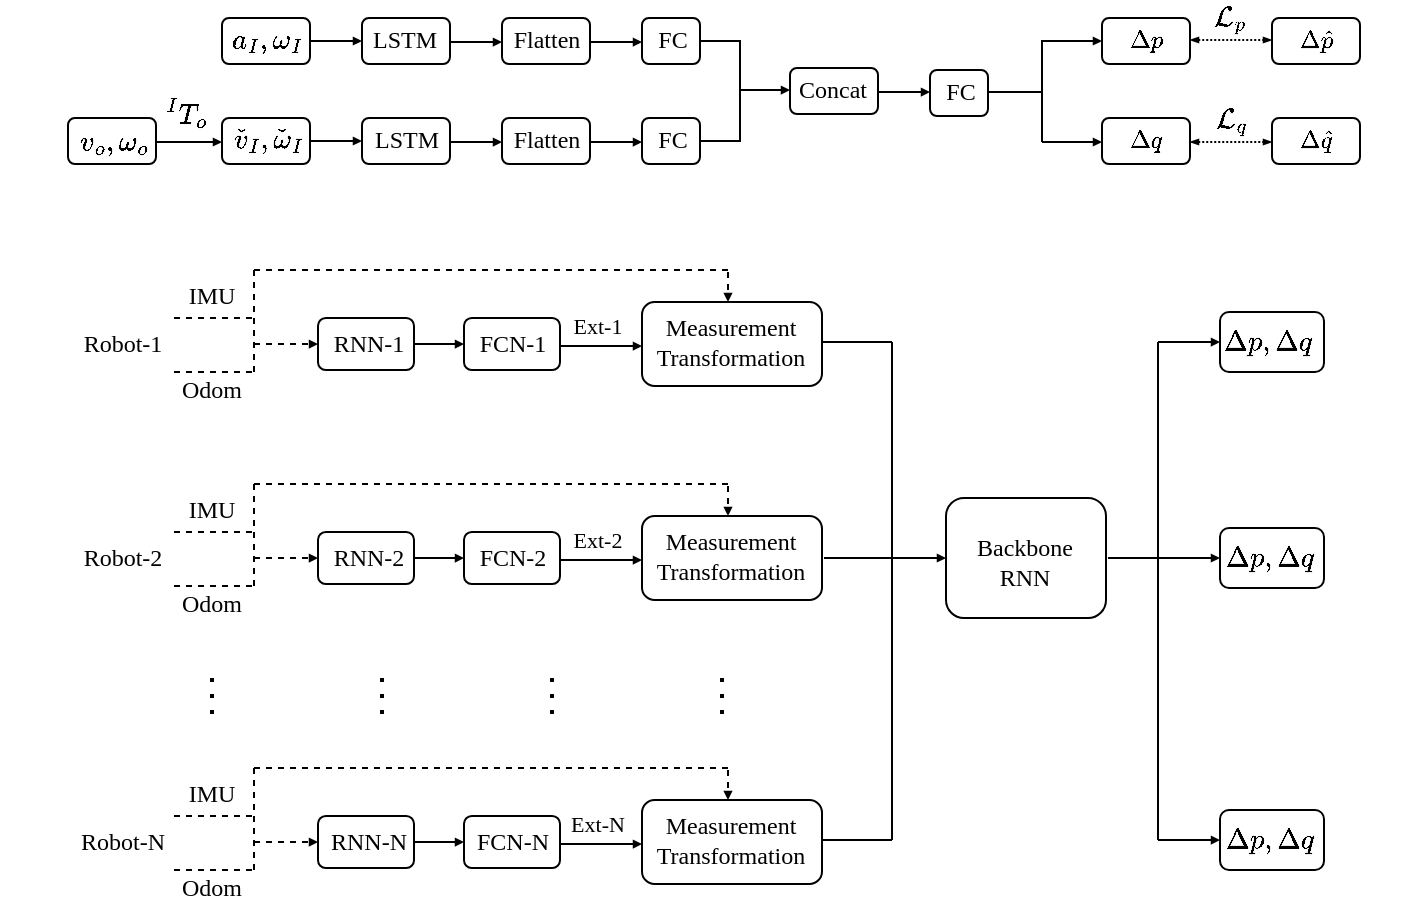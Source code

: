 <mxfile version="13.8.8" type="github">
  <diagram id="6-0Tq95llphK05oc3wfa" name="Page-1">
    <mxGraphModel dx="1626" dy="335" grid="0" gridSize="10" guides="0" tooltips="1" connect="1" arrows="1" fold="1" page="1" pageScale="1" pageWidth="827" pageHeight="1169" math="1" shadow="0">
      <root>
        <mxCell id="0" />
        <mxCell id="1" parent="0" />
        <mxCell id="8qQe7ymEaIGerjZVOJ6V-5" value="&lt;div style=&quot;text-align: left&quot;&gt;&lt;br&gt;&lt;/div&gt;" style="rounded=1;whiteSpace=wrap;html=1;strokeWidth=1;" vertex="1" parent="1">
          <mxGeometry x="110" y="148" width="44" height="23" as="geometry" />
        </mxCell>
        <mxCell id="8qQe7ymEaIGerjZVOJ6V-17" value="$$\check{v}_I, \check{\omega}_I$$" style="text;html=1;align=center;verticalAlign=middle;resizable=0;points=[];autosize=1;" vertex="1" parent="1">
          <mxGeometry x="35" y="150" width="195" height="18" as="geometry" />
        </mxCell>
        <mxCell id="8qQe7ymEaIGerjZVOJ6V-24" value="&lt;div style=&quot;text-align: left&quot;&gt;&lt;br&gt;&lt;/div&gt;" style="rounded=1;whiteSpace=wrap;html=1;strokeWidth=1;" vertex="1" parent="1">
          <mxGeometry x="110" y="98" width="44" height="23" as="geometry" />
        </mxCell>
        <mxCell id="8qQe7ymEaIGerjZVOJ6V-1" value="&lt;div style=&quot;text-align: left&quot;&gt;&lt;br&gt;&lt;/div&gt;" style="rounded=1;whiteSpace=wrap;html=1;strokeWidth=1;" vertex="1" parent="1">
          <mxGeometry x="33" y="148" width="44" height="23" as="geometry" />
        </mxCell>
        <mxCell id="8qQe7ymEaIGerjZVOJ6V-9" style="edgeStyle=orthogonalEdgeStyle;orthogonalLoop=1;jettySize=auto;html=1;exitX=1;exitY=0.5;exitDx=0;exitDy=0;rounded=0;endArrow=block;endFill=1;strokeWidth=1;jumpSize=6;endSize=2;" edge="1" parent="1">
          <mxGeometry relative="1" as="geometry">
            <mxPoint x="154" y="159.5" as="sourcePoint" />
            <mxPoint x="180" y="159.52" as="targetPoint" />
            <Array as="points">
              <mxPoint x="174" y="160" />
              <mxPoint x="174" y="160" />
            </Array>
          </mxGeometry>
        </mxCell>
        <mxCell id="8qQe7ymEaIGerjZVOJ6V-6" value="&lt;div style=&quot;text-align: left&quot;&gt;&lt;br&gt;&lt;/div&gt;" style="rounded=1;whiteSpace=wrap;html=1;strokeWidth=1;" vertex="1" parent="1">
          <mxGeometry x="180" y="148" width="44" height="23" as="geometry" />
        </mxCell>
        <mxCell id="8qQe7ymEaIGerjZVOJ6V-7" value="&lt;div style=&quot;text-align: left&quot;&gt;&lt;br&gt;&lt;/div&gt;" style="rounded=1;whiteSpace=wrap;html=1;strokeWidth=1;" vertex="1" parent="1">
          <mxGeometry x="250" y="148" width="44" height="23" as="geometry" />
        </mxCell>
        <mxCell id="8qQe7ymEaIGerjZVOJ6V-8" value="&lt;div style=&quot;text-align: left&quot;&gt;&lt;br&gt;&lt;/div&gt;" style="rounded=1;whiteSpace=wrap;html=1;strokeWidth=1;" vertex="1" parent="1">
          <mxGeometry x="320" y="148" width="29" height="23" as="geometry" />
        </mxCell>
        <mxCell id="8qQe7ymEaIGerjZVOJ6V-13" style="edgeStyle=orthogonalEdgeStyle;orthogonalLoop=1;jettySize=auto;html=1;exitX=1;exitY=0.5;exitDx=0;exitDy=0;rounded=0;endArrow=block;endFill=1;strokeWidth=1;jumpSize=6;endSize=2;" edge="1" parent="1">
          <mxGeometry relative="1" as="geometry">
            <mxPoint x="224" y="160" as="sourcePoint" />
            <mxPoint x="250" y="160.024" as="targetPoint" />
            <Array as="points">
              <mxPoint x="244" y="160.5" />
              <mxPoint x="244" y="160.5" />
            </Array>
          </mxGeometry>
        </mxCell>
        <mxCell id="8qQe7ymEaIGerjZVOJ6V-14" style="edgeStyle=orthogonalEdgeStyle;orthogonalLoop=1;jettySize=auto;html=1;exitX=1;exitY=0.5;exitDx=0;exitDy=0;rounded=0;endArrow=block;endFill=1;strokeWidth=1;jumpSize=6;endSize=2;" edge="1" parent="1">
          <mxGeometry relative="1" as="geometry">
            <mxPoint x="294" y="160" as="sourcePoint" />
            <mxPoint x="320" y="160.024" as="targetPoint" />
            <Array as="points">
              <mxPoint x="314" y="160.5" />
              <mxPoint x="314" y="160.5" />
            </Array>
          </mxGeometry>
        </mxCell>
        <mxCell id="8qQe7ymEaIGerjZVOJ6V-15" value="$$a_I, \omega_I$$" style="text;html=1;align=center;verticalAlign=middle;resizable=0;points=[];autosize=1;" vertex="1" parent="1">
          <mxGeometry x="77" y="100" width="110" height="18" as="geometry" />
        </mxCell>
        <mxCell id="8qQe7ymEaIGerjZVOJ6V-20" value="&lt;font face=&quot;Times New Roman&quot;&gt;LSTM&lt;/font&gt;" style="text;html=1;align=center;verticalAlign=middle;resizable=0;points=[];autosize=1;" vertex="1" parent="1">
          <mxGeometry x="181" y="150" width="42" height="18" as="geometry" />
        </mxCell>
        <mxCell id="8qQe7ymEaIGerjZVOJ6V-21" value="&lt;font face=&quot;Times New Roman&quot;&gt;Flatten&lt;/font&gt;" style="text;html=1;align=center;verticalAlign=middle;resizable=0;points=[];autosize=1;" vertex="1" parent="1">
          <mxGeometry x="250" y="150" width="43" height="18" as="geometry" />
        </mxCell>
        <mxCell id="8qQe7ymEaIGerjZVOJ6V-22" value="&lt;font face=&quot;Times New Roman&quot;&gt;FC&lt;/font&gt;" style="text;html=1;align=center;verticalAlign=middle;resizable=0;points=[];autosize=1;" vertex="1" parent="1">
          <mxGeometry x="322" y="150" width="25" height="18" as="geometry" />
        </mxCell>
        <mxCell id="8qQe7ymEaIGerjZVOJ6V-23" style="edgeStyle=orthogonalEdgeStyle;orthogonalLoop=1;jettySize=auto;html=1;exitX=1;exitY=0.5;exitDx=0;exitDy=0;rounded=0;endArrow=block;endFill=1;strokeWidth=1;jumpSize=6;endSize=2;" edge="1" parent="1">
          <mxGeometry relative="1" as="geometry">
            <mxPoint x="154" y="109.5" as="sourcePoint" />
            <mxPoint x="180" y="109.52" as="targetPoint" />
            <Array as="points">
              <mxPoint x="174" y="110" />
              <mxPoint x="174" y="110" />
            </Array>
          </mxGeometry>
        </mxCell>
        <mxCell id="8qQe7ymEaIGerjZVOJ6V-25" value="&lt;div style=&quot;text-align: left&quot;&gt;&lt;br&gt;&lt;/div&gt;" style="rounded=1;whiteSpace=wrap;html=1;strokeWidth=1;" vertex="1" parent="1">
          <mxGeometry x="180" y="98" width="44" height="23" as="geometry" />
        </mxCell>
        <mxCell id="8qQe7ymEaIGerjZVOJ6V-26" value="&lt;div style=&quot;text-align: left&quot;&gt;&lt;br&gt;&lt;/div&gt;" style="rounded=1;whiteSpace=wrap;html=1;strokeWidth=1;" vertex="1" parent="1">
          <mxGeometry x="250" y="98" width="44" height="23" as="geometry" />
        </mxCell>
        <mxCell id="8qQe7ymEaIGerjZVOJ6V-41" style="edgeStyle=orthogonalEdgeStyle;rounded=0;jumpSize=6;orthogonalLoop=1;jettySize=auto;html=1;exitX=1;exitY=0.5;exitDx=0;exitDy=0;entryX=1;entryY=0.5;entryDx=0;entryDy=0;endArrow=none;endFill=0;strokeWidth=1;" edge="1" parent="1" source="8qQe7ymEaIGerjZVOJ6V-27" target="8qQe7ymEaIGerjZVOJ6V-8">
          <mxGeometry relative="1" as="geometry" />
        </mxCell>
        <mxCell id="8qQe7ymEaIGerjZVOJ6V-27" value="&lt;div style=&quot;text-align: left&quot;&gt;&lt;br&gt;&lt;/div&gt;" style="rounded=1;whiteSpace=wrap;html=1;strokeWidth=1;" vertex="1" parent="1">
          <mxGeometry x="320" y="98" width="29" height="23" as="geometry" />
        </mxCell>
        <mxCell id="8qQe7ymEaIGerjZVOJ6V-28" style="edgeStyle=orthogonalEdgeStyle;orthogonalLoop=1;jettySize=auto;html=1;exitX=1;exitY=0.5;exitDx=0;exitDy=0;rounded=0;endArrow=block;endFill=1;strokeWidth=1;jumpSize=6;endSize=2;" edge="1" parent="1">
          <mxGeometry relative="1" as="geometry">
            <mxPoint x="224" y="110" as="sourcePoint" />
            <mxPoint x="250" y="110.024" as="targetPoint" />
            <Array as="points">
              <mxPoint x="244" y="110.5" />
              <mxPoint x="244" y="110.5" />
            </Array>
          </mxGeometry>
        </mxCell>
        <mxCell id="8qQe7ymEaIGerjZVOJ6V-29" style="edgeStyle=orthogonalEdgeStyle;orthogonalLoop=1;jettySize=auto;html=1;exitX=1;exitY=0.5;exitDx=0;exitDy=0;rounded=0;endArrow=block;endFill=1;strokeWidth=1;jumpSize=6;endSize=2;" edge="1" parent="1">
          <mxGeometry relative="1" as="geometry">
            <mxPoint x="294" y="110" as="sourcePoint" />
            <mxPoint x="320" y="110.024" as="targetPoint" />
            <Array as="points">
              <mxPoint x="314" y="110.5" />
              <mxPoint x="314" y="110.5" />
            </Array>
          </mxGeometry>
        </mxCell>
        <mxCell id="8qQe7ymEaIGerjZVOJ6V-30" value="&lt;font style=&quot;font-size: 12px&quot; face=&quot;Times New Roman&quot;&gt;LSTM&lt;/font&gt;" style="text;html=1;align=center;verticalAlign=middle;resizable=0;points=[];autosize=1;" vertex="1" parent="1">
          <mxGeometry x="180" y="100" width="42" height="18" as="geometry" />
        </mxCell>
        <mxCell id="8qQe7ymEaIGerjZVOJ6V-31" value="&lt;font face=&quot;Times New Roman&quot;&gt;Flatten&lt;/font&gt;" style="text;html=1;align=center;verticalAlign=middle;resizable=0;points=[];autosize=1;" vertex="1" parent="1">
          <mxGeometry x="250" y="100" width="43" height="18" as="geometry" />
        </mxCell>
        <mxCell id="8qQe7ymEaIGerjZVOJ6V-32" value="&lt;font face=&quot;Times New Roman&quot;&gt;FC&lt;/font&gt;" style="text;html=1;align=center;verticalAlign=middle;resizable=0;points=[];autosize=1;" vertex="1" parent="1">
          <mxGeometry x="322" y="100" width="25" height="18" as="geometry" />
        </mxCell>
        <mxCell id="8qQe7ymEaIGerjZVOJ6V-33" value="$$v_o,\omega_o$$" style="text;html=1;align=center;verticalAlign=middle;resizable=0;points=[];autosize=1;" vertex="1" parent="1">
          <mxGeometry x="-1" y="151" width="113" height="18" as="geometry" />
        </mxCell>
        <mxCell id="8qQe7ymEaIGerjZVOJ6V-34" value="$$^IT_o$$" style="text;html=1;align=center;verticalAlign=middle;resizable=0;points=[];autosize=1;" vertex="1" parent="1">
          <mxGeometry x="59" y="137" width="66" height="18" as="geometry" />
        </mxCell>
        <mxCell id="8qQe7ymEaIGerjZVOJ6V-35" style="edgeStyle=orthogonalEdgeStyle;orthogonalLoop=1;jettySize=auto;html=1;rounded=0;endArrow=block;endFill=1;strokeWidth=1;jumpSize=6;endSize=2;" edge="1" parent="1">
          <mxGeometry relative="1" as="geometry">
            <mxPoint x="77" y="160" as="sourcePoint" />
            <mxPoint x="110" y="160.02" as="targetPoint" />
            <Array as="points">
              <mxPoint x="104" y="160.5" />
              <mxPoint x="104" y="160.5" />
            </Array>
          </mxGeometry>
        </mxCell>
        <mxCell id="8qQe7ymEaIGerjZVOJ6V-42" style="edgeStyle=orthogonalEdgeStyle;orthogonalLoop=1;jettySize=auto;html=1;exitX=1;exitY=0.5;exitDx=0;exitDy=0;rounded=0;endArrow=block;endFill=1;strokeWidth=1;jumpSize=6;endSize=2;" edge="1" parent="1">
          <mxGeometry relative="1" as="geometry">
            <mxPoint x="369" y="134" as="sourcePoint" />
            <mxPoint x="394" y="134.024" as="targetPoint" />
            <Array as="points">
              <mxPoint x="388" y="134.5" />
              <mxPoint x="388" y="134.5" />
            </Array>
          </mxGeometry>
        </mxCell>
        <mxCell id="8qQe7ymEaIGerjZVOJ6V-44" value="&lt;div style=&quot;text-align: left&quot;&gt;&lt;br&gt;&lt;/div&gt;" style="rounded=1;whiteSpace=wrap;html=1;strokeWidth=1;" vertex="1" parent="1">
          <mxGeometry x="394" y="123" width="44" height="23" as="geometry" />
        </mxCell>
        <mxCell id="8qQe7ymEaIGerjZVOJ6V-45" value="&lt;font face=&quot;Times New Roman&quot;&gt;Concat&lt;/font&gt;" style="text;html=1;align=center;verticalAlign=middle;resizable=0;points=[];autosize=1;" vertex="1" parent="1">
          <mxGeometry x="393" y="125" width="44" height="18" as="geometry" />
        </mxCell>
        <mxCell id="8qQe7ymEaIGerjZVOJ6V-46" value="&lt;div style=&quot;text-align: left&quot;&gt;&lt;br&gt;&lt;/div&gt;" style="rounded=1;whiteSpace=wrap;html=1;strokeWidth=1;" vertex="1" parent="1">
          <mxGeometry x="464" y="124" width="29" height="23" as="geometry" />
        </mxCell>
        <mxCell id="8qQe7ymEaIGerjZVOJ6V-47" style="edgeStyle=orthogonalEdgeStyle;orthogonalLoop=1;jettySize=auto;html=1;exitX=1;exitY=0.5;exitDx=0;exitDy=0;rounded=0;endArrow=block;endFill=1;strokeWidth=1;jumpSize=6;endSize=2;" edge="1" parent="1">
          <mxGeometry relative="1" as="geometry">
            <mxPoint x="438.0" y="135.0" as="sourcePoint" />
            <mxPoint x="464" y="135.024" as="targetPoint" />
            <Array as="points">
              <mxPoint x="458" y="135.5" />
              <mxPoint x="458" y="135.5" />
            </Array>
          </mxGeometry>
        </mxCell>
        <mxCell id="8qQe7ymEaIGerjZVOJ6V-67" style="edgeStyle=orthogonalEdgeStyle;rounded=0;jumpSize=6;orthogonalLoop=1;jettySize=auto;html=1;entryX=0;entryY=0.5;entryDx=0;entryDy=0;startArrow=none;startFill=0;startSize=6;sourcePerimeterSpacing=2;endArrow=block;endFill=1;endSize=2;targetPerimeterSpacing=0;strokeWidth=1;" edge="1" parent="1" source="8qQe7ymEaIGerjZVOJ6V-48" target="8qQe7ymEaIGerjZVOJ6V-49">
          <mxGeometry relative="1" as="geometry">
            <Array as="points">
              <mxPoint x="520" y="135" />
              <mxPoint x="520" y="110" />
            </Array>
          </mxGeometry>
        </mxCell>
        <mxCell id="8qQe7ymEaIGerjZVOJ6V-48" value="&lt;font face=&quot;Times New Roman&quot;&gt;FC&lt;/font&gt;" style="text;html=1;align=center;verticalAlign=middle;resizable=0;points=[];autosize=1;" vertex="1" parent="1">
          <mxGeometry x="466" y="126" width="25" height="18" as="geometry" />
        </mxCell>
        <mxCell id="8qQe7ymEaIGerjZVOJ6V-49" value="&lt;div style=&quot;text-align: left&quot;&gt;&lt;br&gt;&lt;/div&gt;" style="rounded=1;whiteSpace=wrap;html=1;strokeWidth=1;" vertex="1" parent="1">
          <mxGeometry x="550" y="98" width="44" height="23" as="geometry" />
        </mxCell>
        <mxCell id="8qQe7ymEaIGerjZVOJ6V-50" value="&lt;font face=&quot;Times New Roman&quot;&gt;$$\Delta p$$&lt;/font&gt;" style="text;html=1;align=center;verticalAlign=middle;resizable=0;points=[];autosize=1;" vertex="1" parent="1">
          <mxGeometry x="536" y="100" width="72" height="18" as="geometry" />
        </mxCell>
        <mxCell id="8qQe7ymEaIGerjZVOJ6V-51" value="&lt;div style=&quot;text-align: left&quot;&gt;&lt;br&gt;&lt;/div&gt;" style="rounded=1;whiteSpace=wrap;html=1;strokeWidth=1;" vertex="1" parent="1">
          <mxGeometry x="550" y="148" width="44" height="23" as="geometry" />
        </mxCell>
        <mxCell id="8qQe7ymEaIGerjZVOJ6V-52" value="&lt;font face=&quot;Times New Roman&quot;&gt;$$\Delta q$$&lt;/font&gt;" style="text;html=1;align=center;verticalAlign=middle;resizable=0;points=[];autosize=1;" vertex="1" parent="1">
          <mxGeometry x="536" y="150" width="72" height="18" as="geometry" />
        </mxCell>
        <mxCell id="8qQe7ymEaIGerjZVOJ6V-53" value="&lt;div style=&quot;text-align: left&quot;&gt;&lt;br&gt;&lt;/div&gt;" style="rounded=1;whiteSpace=wrap;html=1;strokeWidth=1;" vertex="1" parent="1">
          <mxGeometry x="635" y="98" width="44" height="23" as="geometry" />
        </mxCell>
        <mxCell id="8qQe7ymEaIGerjZVOJ6V-54" value="&lt;font face=&quot;Times New Roman&quot;&gt;$$\Delta \hat p$$&lt;/font&gt;" style="text;html=1;align=center;verticalAlign=middle;resizable=0;points=[];autosize=1;" vertex="1" parent="1">
          <mxGeometry x="610" y="100" width="93" height="18" as="geometry" />
        </mxCell>
        <mxCell id="8qQe7ymEaIGerjZVOJ6V-55" value="&lt;div style=&quot;text-align: left&quot;&gt;&lt;br&gt;&lt;/div&gt;" style="rounded=1;whiteSpace=wrap;html=1;strokeWidth=1;" vertex="1" parent="1">
          <mxGeometry x="635" y="148" width="44" height="23" as="geometry" />
        </mxCell>
        <mxCell id="8qQe7ymEaIGerjZVOJ6V-56" value="&lt;font face=&quot;Times New Roman&quot;&gt;$$\Delta \hat q$$&lt;/font&gt;" style="text;html=1;align=center;verticalAlign=middle;resizable=0;points=[];autosize=1;" vertex="1" parent="1">
          <mxGeometry x="610" y="150" width="93" height="18" as="geometry" />
        </mxCell>
        <mxCell id="8qQe7ymEaIGerjZVOJ6V-61" value="" style="endArrow=blockThin;html=1;dashed=1;strokeWidth=1;endFill=1;endSize=2;dashPattern=1 1;startArrow=blockThin;startFill=1;targetPerimeterSpacing=2;sourcePerimeterSpacing=6;startSize=2;" edge="1" parent="1">
          <mxGeometry width="50" height="50" relative="1" as="geometry">
            <mxPoint x="594" y="109" as="sourcePoint" />
            <mxPoint x="635" y="109" as="targetPoint" />
          </mxGeometry>
        </mxCell>
        <mxCell id="8qQe7ymEaIGerjZVOJ6V-63" value="" style="endArrow=blockThin;html=1;dashed=1;strokeWidth=1;endFill=1;endSize=2;dashPattern=1 1;startArrow=blockThin;startFill=1;targetPerimeterSpacing=2;sourcePerimeterSpacing=6;startSize=2;" edge="1" parent="1">
          <mxGeometry width="50" height="50" relative="1" as="geometry">
            <mxPoint x="594" y="160" as="sourcePoint" />
            <mxPoint x="635.0" y="160" as="targetPoint" />
          </mxGeometry>
        </mxCell>
        <mxCell id="8qQe7ymEaIGerjZVOJ6V-64" value="$$\mathcal{L}_{p}$$" style="text;html=1;align=center;verticalAlign=middle;resizable=0;points=[];autosize=1;" vertex="1" parent="1">
          <mxGeometry x="555" y="89" width="118" height="18" as="geometry" />
        </mxCell>
        <mxCell id="8qQe7ymEaIGerjZVOJ6V-65" value="$$\mathcal{L}_{q}$$" style="text;html=1;align=center;verticalAlign=middle;resizable=0;points=[];autosize=1;" vertex="1" parent="1">
          <mxGeometry x="555" y="140" width="118" height="18" as="geometry" />
        </mxCell>
        <mxCell id="8qQe7ymEaIGerjZVOJ6V-74" value="" style="endArrow=none;html=1;strokeWidth=1;endFill=0;startArrow=block;startFill=1;startSize=2;" edge="1" parent="1">
          <mxGeometry width="50" height="50" relative="1" as="geometry">
            <mxPoint x="550" y="160" as="sourcePoint" />
            <mxPoint x="520" y="160" as="targetPoint" />
          </mxGeometry>
        </mxCell>
        <mxCell id="8qQe7ymEaIGerjZVOJ6V-75" value="" style="endArrow=none;html=1;strokeWidth=1;" edge="1" parent="1">
          <mxGeometry width="50" height="50" relative="1" as="geometry">
            <mxPoint x="520" y="160" as="sourcePoint" />
            <mxPoint x="520" y="135" as="targetPoint" />
          </mxGeometry>
        </mxCell>
        <mxCell id="8qQe7ymEaIGerjZVOJ6V-88" value="&lt;div style=&quot;text-align: left&quot;&gt;&lt;br&gt;&lt;/div&gt;" style="rounded=1;whiteSpace=wrap;html=1;strokeWidth=1;" vertex="1" parent="1">
          <mxGeometry x="158" y="248" width="48" height="26" as="geometry" />
        </mxCell>
        <mxCell id="8qQe7ymEaIGerjZVOJ6V-89" value="&lt;div style=&quot;text-align: left&quot;&gt;&lt;br&gt;&lt;/div&gt;" style="rounded=1;whiteSpace=wrap;html=1;strokeWidth=1;" vertex="1" parent="1">
          <mxGeometry x="231" y="248" width="48" height="26" as="geometry" />
        </mxCell>
        <mxCell id="8qQe7ymEaIGerjZVOJ6V-92" value="&lt;font&gt;RNN-1&lt;/font&gt;" style="text;html=1;align=center;verticalAlign=middle;resizable=0;points=[];autosize=1;fontFamily=Times New Roman;" vertex="1" parent="1">
          <mxGeometry x="160" y="252" width="45" height="18" as="geometry" />
        </mxCell>
        <mxCell id="8qQe7ymEaIGerjZVOJ6V-93" value="&lt;font face=&quot;Times New Roman&quot;&gt;FCN-1&lt;/font&gt;" style="text;html=1;align=center;verticalAlign=middle;resizable=0;points=[];autosize=1;" vertex="1" parent="1">
          <mxGeometry x="233" y="252" width="43" height="18" as="geometry" />
        </mxCell>
        <mxCell id="8qQe7ymEaIGerjZVOJ6V-94" value="&lt;div style=&quot;text-align: left&quot;&gt;&lt;br&gt;&lt;/div&gt;" style="rounded=1;whiteSpace=wrap;html=1;strokeWidth=1;" vertex="1" parent="1">
          <mxGeometry x="320" y="240" width="90" height="42" as="geometry" />
        </mxCell>
        <mxCell id="8qQe7ymEaIGerjZVOJ6V-95" value="&lt;font face=&quot;Times New Roman&quot;&gt;Measurement&lt;br&gt;Transformation&lt;br&gt;&lt;/font&gt;" style="text;html=1;align=center;verticalAlign=middle;resizable=0;points=[];autosize=1;" vertex="1" parent="1">
          <mxGeometry x="322" y="244" width="84" height="32" as="geometry" />
        </mxCell>
        <mxCell id="8qQe7ymEaIGerjZVOJ6V-102" style="edgeStyle=orthogonalEdgeStyle;orthogonalLoop=1;jettySize=auto;html=1;exitX=1;exitY=0.5;exitDx=0;exitDy=0;rounded=0;endArrow=block;endFill=1;strokeWidth=1;jumpSize=6;endSize=2;" edge="1" parent="1">
          <mxGeometry relative="1" as="geometry">
            <mxPoint x="279" y="262" as="sourcePoint" />
            <mxPoint x="320" y="262.024" as="targetPoint" />
            <Array as="points">
              <mxPoint x="299" y="262.5" />
              <mxPoint x="299" y="262.5" />
            </Array>
          </mxGeometry>
        </mxCell>
        <mxCell id="8qQe7ymEaIGerjZVOJ6V-103" style="edgeStyle=orthogonalEdgeStyle;orthogonalLoop=1;jettySize=auto;html=1;exitX=1;exitY=0.5;exitDx=0;exitDy=0;rounded=0;endArrow=block;endFill=1;strokeWidth=1;jumpSize=6;endSize=2;" edge="1" parent="1">
          <mxGeometry relative="1" as="geometry">
            <mxPoint x="206.0" y="261" as="sourcePoint" />
            <mxPoint x="231" y="261.02" as="targetPoint" />
            <Array as="points">
              <mxPoint x="226" y="261.5" />
              <mxPoint x="226" y="261.5" />
            </Array>
          </mxGeometry>
        </mxCell>
        <mxCell id="8qQe7ymEaIGerjZVOJ6V-105" value="Ext-1" style="text;html=1;strokeColor=none;fillColor=none;align=center;verticalAlign=middle;whiteSpace=wrap;rounded=0;fontFamily=Times New Roman;fontSize=11;" vertex="1" parent="1">
          <mxGeometry x="278" y="242" width="40" height="20" as="geometry" />
        </mxCell>
        <mxCell id="8qQe7ymEaIGerjZVOJ6V-124" value="" style="endArrow=none;dashed=1;html=1;strokeWidth=1;fontFamily=Times New Roman;fontSize=11;" edge="1" parent="1">
          <mxGeometry width="50" height="50" relative="1" as="geometry">
            <mxPoint x="86" y="248" as="sourcePoint" />
            <mxPoint x="128" y="248" as="targetPoint" />
          </mxGeometry>
        </mxCell>
        <mxCell id="8qQe7ymEaIGerjZVOJ6V-125" value="" style="endArrow=none;dashed=1;html=1;strokeWidth=1;fontFamily=Times New Roman;fontSize=11;" edge="1" parent="1">
          <mxGeometry width="50" height="50" relative="1" as="geometry">
            <mxPoint x="86" y="275" as="sourcePoint" />
            <mxPoint x="128" y="275" as="targetPoint" />
          </mxGeometry>
        </mxCell>
        <mxCell id="8qQe7ymEaIGerjZVOJ6V-126" value="" style="endArrow=none;dashed=1;html=1;strokeColor=#000000;strokeWidth=1;fontFamily=Times New Roman;fontSize=11;" edge="1" parent="1">
          <mxGeometry width="50" height="50" relative="1" as="geometry">
            <mxPoint x="126" y="275" as="sourcePoint" />
            <mxPoint x="126" y="224" as="targetPoint" />
          </mxGeometry>
        </mxCell>
        <mxCell id="8qQe7ymEaIGerjZVOJ6V-127" style="edgeStyle=orthogonalEdgeStyle;orthogonalLoop=1;jettySize=auto;html=1;rounded=0;endArrow=block;endFill=1;strokeWidth=1;jumpSize=6;endSize=2;dashed=1;" edge="1" parent="1">
          <mxGeometry relative="1" as="geometry">
            <mxPoint x="126" y="261" as="sourcePoint" />
            <mxPoint x="158" y="261.02" as="targetPoint" />
            <Array as="points">
              <mxPoint x="149" y="261.5" />
              <mxPoint x="149" y="261.5" />
            </Array>
          </mxGeometry>
        </mxCell>
        <mxCell id="8qQe7ymEaIGerjZVOJ6V-131" value="" style="endArrow=none;dashed=1;html=1;strokeWidth=1;fontFamily=Times New Roman;fontSize=11;" edge="1" parent="1">
          <mxGeometry width="50" height="50" relative="1" as="geometry">
            <mxPoint x="126" y="224" as="sourcePoint" />
            <mxPoint x="363" y="224" as="targetPoint" />
          </mxGeometry>
        </mxCell>
        <mxCell id="8qQe7ymEaIGerjZVOJ6V-133" value="" style="endArrow=block;html=1;dashed=1;strokeColor=#000000;strokeWidth=1;fontFamily=Times New Roman;fontSize=11;endFill=1;endSize=2;" edge="1" parent="1">
          <mxGeometry width="50" height="50" relative="1" as="geometry">
            <mxPoint x="363" y="225" as="sourcePoint" />
            <mxPoint x="363" y="240" as="targetPoint" />
          </mxGeometry>
        </mxCell>
        <mxCell id="8qQe7ymEaIGerjZVOJ6V-136" value="&lt;font style=&quot;font-size: 12px&quot;&gt;Robot-1&lt;/font&gt;" style="text;html=1;strokeColor=none;fillColor=none;align=center;verticalAlign=middle;whiteSpace=wrap;rounded=0;fontFamily=Times New Roman;fontSize=11;" vertex="1" parent="1">
          <mxGeometry x="35" y="251" width="51" height="20" as="geometry" />
        </mxCell>
        <mxCell id="8qQe7ymEaIGerjZVOJ6V-137" value="&lt;font style=&quot;font-size: 12px&quot;&gt;IMU&lt;/font&gt;" style="text;html=1;strokeColor=none;fillColor=none;align=center;verticalAlign=middle;whiteSpace=wrap;rounded=0;fontFamily=Times New Roman;fontSize=11;" vertex="1" parent="1">
          <mxGeometry x="83" y="228" width="44" height="18" as="geometry" />
        </mxCell>
        <mxCell id="8qQe7ymEaIGerjZVOJ6V-138" value="&lt;font style=&quot;font-size: 12px&quot;&gt;Odom&lt;/font&gt;" style="text;html=1;strokeColor=none;fillColor=none;align=center;verticalAlign=middle;whiteSpace=wrap;rounded=0;fontFamily=Times New Roman;fontSize=11;" vertex="1" parent="1">
          <mxGeometry x="83" y="275" width="44" height="18" as="geometry" />
        </mxCell>
        <mxCell id="8qQe7ymEaIGerjZVOJ6V-157" value="&lt;div style=&quot;text-align: left&quot;&gt;&lt;br&gt;&lt;/div&gt;" style="rounded=1;whiteSpace=wrap;html=1;strokeWidth=1;" vertex="1" parent="1">
          <mxGeometry x="158" y="355" width="48" height="26" as="geometry" />
        </mxCell>
        <mxCell id="8qQe7ymEaIGerjZVOJ6V-158" value="&lt;div style=&quot;text-align: left&quot;&gt;&lt;br&gt;&lt;/div&gt;" style="rounded=1;whiteSpace=wrap;html=1;strokeWidth=1;" vertex="1" parent="1">
          <mxGeometry x="231" y="355" width="48" height="26" as="geometry" />
        </mxCell>
        <mxCell id="8qQe7ymEaIGerjZVOJ6V-159" value="&lt;font&gt;RNN-2&lt;/font&gt;" style="text;html=1;align=center;verticalAlign=middle;resizable=0;points=[];autosize=1;fontFamily=Times New Roman;" vertex="1" parent="1">
          <mxGeometry x="160" y="359" width="45" height="18" as="geometry" />
        </mxCell>
        <mxCell id="8qQe7ymEaIGerjZVOJ6V-160" value="&lt;font face=&quot;Times New Roman&quot;&gt;FCN-2&lt;/font&gt;" style="text;html=1;align=center;verticalAlign=middle;resizable=0;points=[];autosize=1;" vertex="1" parent="1">
          <mxGeometry x="233" y="359" width="43" height="18" as="geometry" />
        </mxCell>
        <mxCell id="8qQe7ymEaIGerjZVOJ6V-199" style="edgeStyle=orthogonalEdgeStyle;rounded=0;jumpSize=6;orthogonalLoop=1;jettySize=auto;html=1;startArrow=none;startFill=0;startSize=2;sourcePerimeterSpacing=1;endArrow=block;endFill=1;endSize=2;targetPerimeterSpacing=0;strokeColor=#000000;strokeWidth=1;fontFamily=Times New Roman;fontSize=11;" edge="1" parent="1" source="8qQe7ymEaIGerjZVOJ6V-161" target="8qQe7ymEaIGerjZVOJ6V-198">
          <mxGeometry relative="1" as="geometry" />
        </mxCell>
        <mxCell id="8qQe7ymEaIGerjZVOJ6V-161" value="&lt;div style=&quot;text-align: left&quot;&gt;&lt;br&gt;&lt;/div&gt;" style="rounded=1;whiteSpace=wrap;html=1;strokeWidth=1;" vertex="1" parent="1">
          <mxGeometry x="320" y="347" width="90" height="42" as="geometry" />
        </mxCell>
        <mxCell id="8qQe7ymEaIGerjZVOJ6V-162" value="&lt;font face=&quot;Times New Roman&quot;&gt;Measurement&lt;br&gt;Transformation&lt;br&gt;&lt;/font&gt;" style="text;html=1;align=center;verticalAlign=middle;resizable=0;points=[];autosize=1;" vertex="1" parent="1">
          <mxGeometry x="322" y="351" width="84" height="32" as="geometry" />
        </mxCell>
        <mxCell id="8qQe7ymEaIGerjZVOJ6V-163" style="edgeStyle=orthogonalEdgeStyle;orthogonalLoop=1;jettySize=auto;html=1;exitX=1;exitY=0.5;exitDx=0;exitDy=0;rounded=0;endArrow=block;endFill=1;strokeWidth=1;jumpSize=6;endSize=2;" edge="1" parent="1">
          <mxGeometry relative="1" as="geometry">
            <mxPoint x="279.0" y="369" as="sourcePoint" />
            <mxPoint x="320" y="369.024" as="targetPoint" />
            <Array as="points">
              <mxPoint x="299" y="369.5" />
              <mxPoint x="299" y="369.5" />
            </Array>
          </mxGeometry>
        </mxCell>
        <mxCell id="8qQe7ymEaIGerjZVOJ6V-164" style="edgeStyle=orthogonalEdgeStyle;orthogonalLoop=1;jettySize=auto;html=1;exitX=1;exitY=0.5;exitDx=0;exitDy=0;rounded=0;endArrow=block;endFill=1;strokeWidth=1;jumpSize=6;endSize=2;" edge="1" parent="1">
          <mxGeometry relative="1" as="geometry">
            <mxPoint x="206" y="368" as="sourcePoint" />
            <mxPoint x="231" y="368.02" as="targetPoint" />
            <Array as="points">
              <mxPoint x="226" y="368.5" />
              <mxPoint x="226" y="368.5" />
            </Array>
          </mxGeometry>
        </mxCell>
        <mxCell id="8qQe7ymEaIGerjZVOJ6V-165" value="Ext-2" style="text;html=1;strokeColor=none;fillColor=none;align=center;verticalAlign=middle;whiteSpace=wrap;rounded=0;fontFamily=Times New Roman;fontSize=11;" vertex="1" parent="1">
          <mxGeometry x="278" y="349" width="40" height="20" as="geometry" />
        </mxCell>
        <mxCell id="8qQe7ymEaIGerjZVOJ6V-166" value="" style="endArrow=none;dashed=1;html=1;strokeWidth=1;fontFamily=Times New Roman;fontSize=11;" edge="1" parent="1">
          <mxGeometry width="50" height="50" relative="1" as="geometry">
            <mxPoint x="86" y="355" as="sourcePoint" />
            <mxPoint x="128" y="355" as="targetPoint" />
          </mxGeometry>
        </mxCell>
        <mxCell id="8qQe7ymEaIGerjZVOJ6V-167" value="" style="endArrow=none;dashed=1;html=1;strokeWidth=1;fontFamily=Times New Roman;fontSize=11;" edge="1" parent="1">
          <mxGeometry width="50" height="50" relative="1" as="geometry">
            <mxPoint x="86" y="382" as="sourcePoint" />
            <mxPoint x="128" y="382" as="targetPoint" />
          </mxGeometry>
        </mxCell>
        <mxCell id="8qQe7ymEaIGerjZVOJ6V-168" value="" style="endArrow=none;dashed=1;html=1;strokeColor=#000000;strokeWidth=1;fontFamily=Times New Roman;fontSize=11;" edge="1" parent="1">
          <mxGeometry width="50" height="50" relative="1" as="geometry">
            <mxPoint x="126" y="382" as="sourcePoint" />
            <mxPoint x="126" y="331" as="targetPoint" />
          </mxGeometry>
        </mxCell>
        <mxCell id="8qQe7ymEaIGerjZVOJ6V-169" style="edgeStyle=orthogonalEdgeStyle;orthogonalLoop=1;jettySize=auto;html=1;rounded=0;endArrow=block;endFill=1;strokeWidth=1;jumpSize=6;endSize=2;dashed=1;" edge="1" parent="1">
          <mxGeometry relative="1" as="geometry">
            <mxPoint x="126" y="368" as="sourcePoint" />
            <mxPoint x="158" y="368.02" as="targetPoint" />
            <Array as="points">
              <mxPoint x="149" y="368.5" />
              <mxPoint x="149" y="368.5" />
            </Array>
          </mxGeometry>
        </mxCell>
        <mxCell id="8qQe7ymEaIGerjZVOJ6V-170" value="" style="endArrow=none;dashed=1;html=1;strokeWidth=1;fontFamily=Times New Roman;fontSize=11;" edge="1" parent="1">
          <mxGeometry width="50" height="50" relative="1" as="geometry">
            <mxPoint x="126" y="331" as="sourcePoint" />
            <mxPoint x="363" y="331" as="targetPoint" />
          </mxGeometry>
        </mxCell>
        <mxCell id="8qQe7ymEaIGerjZVOJ6V-171" value="" style="endArrow=block;html=1;dashed=1;strokeColor=#000000;strokeWidth=1;fontFamily=Times New Roman;fontSize=11;endFill=1;endSize=2;" edge="1" parent="1">
          <mxGeometry width="50" height="50" relative="1" as="geometry">
            <mxPoint x="363" y="332" as="sourcePoint" />
            <mxPoint x="363" y="347" as="targetPoint" />
          </mxGeometry>
        </mxCell>
        <mxCell id="8qQe7ymEaIGerjZVOJ6V-172" value="&lt;font style=&quot;font-size: 12px&quot;&gt;Robot-2&lt;/font&gt;" style="text;html=1;strokeColor=none;fillColor=none;align=center;verticalAlign=middle;whiteSpace=wrap;rounded=0;fontFamily=Times New Roman;fontSize=11;" vertex="1" parent="1">
          <mxGeometry x="35" y="358" width="51" height="20" as="geometry" />
        </mxCell>
        <mxCell id="8qQe7ymEaIGerjZVOJ6V-173" value="&lt;font style=&quot;font-size: 12px&quot;&gt;IMU&lt;/font&gt;" style="text;html=1;strokeColor=none;fillColor=none;align=center;verticalAlign=middle;whiteSpace=wrap;rounded=0;fontFamily=Times New Roman;fontSize=11;" vertex="1" parent="1">
          <mxGeometry x="83" y="335" width="44" height="18" as="geometry" />
        </mxCell>
        <mxCell id="8qQe7ymEaIGerjZVOJ6V-174" value="&lt;font style=&quot;font-size: 12px&quot;&gt;Odom&lt;/font&gt;" style="text;html=1;strokeColor=none;fillColor=none;align=center;verticalAlign=middle;whiteSpace=wrap;rounded=0;fontFamily=Times New Roman;fontSize=11;" vertex="1" parent="1">
          <mxGeometry x="83" y="382" width="44" height="18" as="geometry" />
        </mxCell>
        <mxCell id="8qQe7ymEaIGerjZVOJ6V-175" value="&lt;div style=&quot;text-align: left&quot;&gt;&lt;br&gt;&lt;/div&gt;" style="rounded=1;whiteSpace=wrap;html=1;strokeWidth=1;" vertex="1" parent="1">
          <mxGeometry x="158" y="497" width="48" height="26" as="geometry" />
        </mxCell>
        <mxCell id="8qQe7ymEaIGerjZVOJ6V-176" value="&lt;div style=&quot;text-align: left&quot;&gt;&lt;br&gt;&lt;/div&gt;" style="rounded=1;whiteSpace=wrap;html=1;strokeWidth=1;" vertex="1" parent="1">
          <mxGeometry x="231" y="497" width="48" height="26" as="geometry" />
        </mxCell>
        <mxCell id="8qQe7ymEaIGerjZVOJ6V-177" value="&lt;font&gt;RNN-N&lt;/font&gt;" style="text;html=1;align=center;verticalAlign=middle;resizable=0;points=[];autosize=1;fontFamily=Times New Roman;" vertex="1" parent="1">
          <mxGeometry x="159" y="501" width="48" height="18" as="geometry" />
        </mxCell>
        <mxCell id="8qQe7ymEaIGerjZVOJ6V-178" value="&lt;font face=&quot;Times New Roman&quot;&gt;FCN-N&lt;/font&gt;" style="text;html=1;align=center;verticalAlign=middle;resizable=0;points=[];autosize=1;" vertex="1" parent="1">
          <mxGeometry x="232" y="501" width="46" height="18" as="geometry" />
        </mxCell>
        <mxCell id="8qQe7ymEaIGerjZVOJ6V-179" value="&lt;div style=&quot;text-align: left&quot;&gt;&lt;br&gt;&lt;/div&gt;" style="rounded=1;whiteSpace=wrap;html=1;strokeWidth=1;" vertex="1" parent="1">
          <mxGeometry x="320" y="489" width="90" height="42" as="geometry" />
        </mxCell>
        <mxCell id="8qQe7ymEaIGerjZVOJ6V-180" value="&lt;font face=&quot;Times New Roman&quot;&gt;Measurement&lt;br&gt;Transformation&lt;br&gt;&lt;/font&gt;" style="text;html=1;align=center;verticalAlign=middle;resizable=0;points=[];autosize=1;" vertex="1" parent="1">
          <mxGeometry x="322" y="493" width="84" height="32" as="geometry" />
        </mxCell>
        <mxCell id="8qQe7ymEaIGerjZVOJ6V-181" style="edgeStyle=orthogonalEdgeStyle;orthogonalLoop=1;jettySize=auto;html=1;exitX=1;exitY=0.5;exitDx=0;exitDy=0;rounded=0;endArrow=block;endFill=1;strokeWidth=1;jumpSize=6;endSize=2;" edge="1" parent="1">
          <mxGeometry relative="1" as="geometry">
            <mxPoint x="279.0" y="511" as="sourcePoint" />
            <mxPoint x="320" y="511.024" as="targetPoint" />
            <Array as="points">
              <mxPoint x="299" y="511.5" />
              <mxPoint x="299" y="511.5" />
            </Array>
          </mxGeometry>
        </mxCell>
        <mxCell id="8qQe7ymEaIGerjZVOJ6V-182" style="edgeStyle=orthogonalEdgeStyle;orthogonalLoop=1;jettySize=auto;html=1;exitX=1;exitY=0.5;exitDx=0;exitDy=0;rounded=0;endArrow=block;endFill=1;strokeWidth=1;jumpSize=6;endSize=2;" edge="1" parent="1">
          <mxGeometry relative="1" as="geometry">
            <mxPoint x="206" y="510" as="sourcePoint" />
            <mxPoint x="231" y="510.02" as="targetPoint" />
            <Array as="points">
              <mxPoint x="226" y="510.5" />
              <mxPoint x="226" y="510.5" />
            </Array>
          </mxGeometry>
        </mxCell>
        <mxCell id="8qQe7ymEaIGerjZVOJ6V-183" value="Ext-N" style="text;html=1;strokeColor=none;fillColor=none;align=center;verticalAlign=middle;whiteSpace=wrap;rounded=0;fontFamily=Times New Roman;fontSize=11;" vertex="1" parent="1">
          <mxGeometry x="278" y="491" width="40" height="20" as="geometry" />
        </mxCell>
        <mxCell id="8qQe7ymEaIGerjZVOJ6V-184" value="" style="endArrow=none;dashed=1;html=1;strokeWidth=1;fontFamily=Times New Roman;fontSize=11;" edge="1" parent="1">
          <mxGeometry width="50" height="50" relative="1" as="geometry">
            <mxPoint x="86" y="497" as="sourcePoint" />
            <mxPoint x="128" y="497" as="targetPoint" />
          </mxGeometry>
        </mxCell>
        <mxCell id="8qQe7ymEaIGerjZVOJ6V-185" value="" style="endArrow=none;dashed=1;html=1;strokeWidth=1;fontFamily=Times New Roman;fontSize=11;" edge="1" parent="1">
          <mxGeometry width="50" height="50" relative="1" as="geometry">
            <mxPoint x="86" y="524" as="sourcePoint" />
            <mxPoint x="128" y="524" as="targetPoint" />
          </mxGeometry>
        </mxCell>
        <mxCell id="8qQe7ymEaIGerjZVOJ6V-186" value="" style="endArrow=none;dashed=1;html=1;strokeColor=#000000;strokeWidth=1;fontFamily=Times New Roman;fontSize=11;" edge="1" parent="1">
          <mxGeometry width="50" height="50" relative="1" as="geometry">
            <mxPoint x="126" y="524" as="sourcePoint" />
            <mxPoint x="126" y="473.0" as="targetPoint" />
          </mxGeometry>
        </mxCell>
        <mxCell id="8qQe7ymEaIGerjZVOJ6V-187" style="edgeStyle=orthogonalEdgeStyle;orthogonalLoop=1;jettySize=auto;html=1;rounded=0;endArrow=block;endFill=1;strokeWidth=1;jumpSize=6;endSize=2;dashed=1;" edge="1" parent="1">
          <mxGeometry relative="1" as="geometry">
            <mxPoint x="126" y="510" as="sourcePoint" />
            <mxPoint x="158" y="510.02" as="targetPoint" />
            <Array as="points">
              <mxPoint x="149" y="510.5" />
              <mxPoint x="149" y="510.5" />
            </Array>
          </mxGeometry>
        </mxCell>
        <mxCell id="8qQe7ymEaIGerjZVOJ6V-188" value="" style="endArrow=none;dashed=1;html=1;strokeWidth=1;fontFamily=Times New Roman;fontSize=11;" edge="1" parent="1">
          <mxGeometry width="50" height="50" relative="1" as="geometry">
            <mxPoint x="126" y="473.0" as="sourcePoint" />
            <mxPoint x="363" y="473.0" as="targetPoint" />
          </mxGeometry>
        </mxCell>
        <mxCell id="8qQe7ymEaIGerjZVOJ6V-189" value="" style="endArrow=block;html=1;dashed=1;strokeColor=#000000;strokeWidth=1;fontFamily=Times New Roman;fontSize=11;endFill=1;endSize=2;" edge="1" parent="1">
          <mxGeometry width="50" height="50" relative="1" as="geometry">
            <mxPoint x="363" y="474" as="sourcePoint" />
            <mxPoint x="363" y="489" as="targetPoint" />
          </mxGeometry>
        </mxCell>
        <mxCell id="8qQe7ymEaIGerjZVOJ6V-190" value="&lt;font style=&quot;font-size: 12px&quot;&gt;Robot-N&lt;/font&gt;" style="text;html=1;strokeColor=none;fillColor=none;align=center;verticalAlign=middle;whiteSpace=wrap;rounded=0;fontFamily=Times New Roman;fontSize=11;" vertex="1" parent="1">
          <mxGeometry x="35" y="500" width="51" height="20" as="geometry" />
        </mxCell>
        <mxCell id="8qQe7ymEaIGerjZVOJ6V-191" value="&lt;font style=&quot;font-size: 12px&quot;&gt;IMU&lt;/font&gt;" style="text;html=1;strokeColor=none;fillColor=none;align=center;verticalAlign=middle;whiteSpace=wrap;rounded=0;fontFamily=Times New Roman;fontSize=11;" vertex="1" parent="1">
          <mxGeometry x="83" y="477" width="44" height="18" as="geometry" />
        </mxCell>
        <mxCell id="8qQe7ymEaIGerjZVOJ6V-192" value="&lt;font style=&quot;font-size: 12px&quot;&gt;Odom&lt;/font&gt;" style="text;html=1;strokeColor=none;fillColor=none;align=center;verticalAlign=middle;whiteSpace=wrap;rounded=0;fontFamily=Times New Roman;fontSize=11;" vertex="1" parent="1">
          <mxGeometry x="83" y="524" width="44" height="18" as="geometry" />
        </mxCell>
        <mxCell id="8qQe7ymEaIGerjZVOJ6V-193" value="" style="endArrow=none;dashed=1;html=1;dashPattern=1 3;strokeWidth=2;fontFamily=Times New Roman;fontSize=11;" edge="1" parent="1">
          <mxGeometry width="50" height="50" relative="1" as="geometry">
            <mxPoint x="105" y="446" as="sourcePoint" />
            <mxPoint x="105" y="424" as="targetPoint" />
          </mxGeometry>
        </mxCell>
        <mxCell id="8qQe7ymEaIGerjZVOJ6V-195" value="" style="endArrow=none;dashed=1;html=1;dashPattern=1 3;strokeWidth=2;fontFamily=Times New Roman;fontSize=11;" edge="1" parent="1">
          <mxGeometry width="50" height="50" relative="1" as="geometry">
            <mxPoint x="190" y="446" as="sourcePoint" />
            <mxPoint x="190" y="424" as="targetPoint" />
          </mxGeometry>
        </mxCell>
        <mxCell id="8qQe7ymEaIGerjZVOJ6V-196" value="" style="endArrow=none;dashed=1;html=1;dashPattern=1 3;strokeWidth=2;fontFamily=Times New Roman;fontSize=11;" edge="1" parent="1">
          <mxGeometry width="50" height="50" relative="1" as="geometry">
            <mxPoint x="275" y="446" as="sourcePoint" />
            <mxPoint x="275" y="424.0" as="targetPoint" />
          </mxGeometry>
        </mxCell>
        <mxCell id="8qQe7ymEaIGerjZVOJ6V-197" value="" style="endArrow=none;dashed=1;html=1;dashPattern=1 3;strokeWidth=2;fontFamily=Times New Roman;fontSize=11;" edge="1" parent="1">
          <mxGeometry width="50" height="50" relative="1" as="geometry">
            <mxPoint x="360" y="446" as="sourcePoint" />
            <mxPoint x="360" y="424.0" as="targetPoint" />
          </mxGeometry>
        </mxCell>
        <mxCell id="8qQe7ymEaIGerjZVOJ6V-214" style="edgeStyle=orthogonalEdgeStyle;rounded=0;jumpSize=6;orthogonalLoop=1;jettySize=auto;html=1;entryX=0;entryY=0.5;entryDx=0;entryDy=0;startArrow=none;startFill=0;startSize=2;sourcePerimeterSpacing=1;endArrow=block;endFill=1;endSize=2;targetPerimeterSpacing=0;strokeColor=#000000;strokeWidth=1;fontFamily=Times New Roman;fontSize=11;" edge="1" parent="1" source="8qQe7ymEaIGerjZVOJ6V-198" target="8qQe7ymEaIGerjZVOJ6V-208">
          <mxGeometry relative="1" as="geometry" />
        </mxCell>
        <mxCell id="8qQe7ymEaIGerjZVOJ6V-198" value="" style="rounded=1;whiteSpace=wrap;html=1;strokeWidth=1;fontFamily=Times New Roman;fontSize=11;" vertex="1" parent="1">
          <mxGeometry x="472" y="338" width="80" height="60" as="geometry" />
        </mxCell>
        <mxCell id="8qQe7ymEaIGerjZVOJ6V-200" value="&lt;font style=&quot;font-size: 12px&quot;&gt;Backbone&lt;br&gt;RNN&lt;br&gt;&lt;/font&gt;" style="text;html=1;strokeColor=none;fillColor=none;align=center;verticalAlign=middle;whiteSpace=wrap;rounded=0;fontFamily=Times New Roman;fontSize=11;" vertex="1" parent="1">
          <mxGeometry x="479" y="352" width="65" height="35" as="geometry" />
        </mxCell>
        <mxCell id="8qQe7ymEaIGerjZVOJ6V-201" value="" style="endArrow=none;html=1;strokeColor=#000000;strokeWidth=1;fontFamily=Times New Roman;fontSize=11;" edge="1" parent="1">
          <mxGeometry width="50" height="50" relative="1" as="geometry">
            <mxPoint x="445" y="509" as="sourcePoint" />
            <mxPoint x="445" y="260" as="targetPoint" />
          </mxGeometry>
        </mxCell>
        <mxCell id="8qQe7ymEaIGerjZVOJ6V-204" value="" style="endArrow=none;html=1;strokeColor=#000000;strokeWidth=1;fontFamily=Times New Roman;fontSize=11;" edge="1" parent="1">
          <mxGeometry width="50" height="50" relative="1" as="geometry">
            <mxPoint x="410" y="509" as="sourcePoint" />
            <mxPoint x="445" y="509" as="targetPoint" />
          </mxGeometry>
        </mxCell>
        <mxCell id="8qQe7ymEaIGerjZVOJ6V-205" value="" style="endArrow=none;html=1;strokeColor=#000000;strokeWidth=1;fontFamily=Times New Roman;fontSize=11;" edge="1" parent="1">
          <mxGeometry width="50" height="50" relative="1" as="geometry">
            <mxPoint x="410" y="260" as="sourcePoint" />
            <mxPoint x="445" y="260" as="targetPoint" />
          </mxGeometry>
        </mxCell>
        <mxCell id="8qQe7ymEaIGerjZVOJ6V-208" value="&lt;div style=&quot;text-align: left&quot;&gt;&lt;br&gt;&lt;/div&gt;" style="rounded=1;whiteSpace=wrap;html=1;strokeWidth=1;" vertex="1" parent="1">
          <mxGeometry x="609" y="353" width="52" height="30" as="geometry" />
        </mxCell>
        <mxCell id="8qQe7ymEaIGerjZVOJ6V-215" value="$$\Delta p,\Delta q$$" style="text;html=1;align=center;verticalAlign=middle;resizable=0;points=[];autosize=1;" vertex="1" parent="1">
          <mxGeometry x="572" y="359" width="123" height="18" as="geometry" />
        </mxCell>
        <mxCell id="8qQe7ymEaIGerjZVOJ6V-218" value="&lt;div style=&quot;text-align: left&quot;&gt;&lt;br&gt;&lt;/div&gt;" style="rounded=1;whiteSpace=wrap;html=1;strokeWidth=1;" vertex="1" parent="1">
          <mxGeometry x="609" y="245" width="52" height="30" as="geometry" />
        </mxCell>
        <mxCell id="8qQe7ymEaIGerjZVOJ6V-219" value="$$\Delta p,\Delta q$$" style="text;html=1;align=center;verticalAlign=middle;resizable=0;points=[];autosize=1;" vertex="1" parent="1">
          <mxGeometry x="571" y="251" width="123" height="18" as="geometry" />
        </mxCell>
        <mxCell id="8qQe7ymEaIGerjZVOJ6V-220" value="&lt;div style=&quot;text-align: left&quot;&gt;&lt;br&gt;&lt;/div&gt;" style="rounded=1;whiteSpace=wrap;html=1;strokeWidth=1;" vertex="1" parent="1">
          <mxGeometry x="609" y="494" width="52" height="30" as="geometry" />
        </mxCell>
        <mxCell id="8qQe7ymEaIGerjZVOJ6V-221" value="$$\Delta p,\Delta q$$" style="text;html=1;align=center;verticalAlign=middle;resizable=0;points=[];autosize=1;" vertex="1" parent="1">
          <mxGeometry x="572" y="500" width="123" height="18" as="geometry" />
        </mxCell>
        <mxCell id="8qQe7ymEaIGerjZVOJ6V-227" value="" style="endArrow=none;html=1;strokeColor=#000000;strokeWidth=1;fontFamily=Times New Roman;fontSize=11;" edge="1" parent="1">
          <mxGeometry width="50" height="50" relative="1" as="geometry">
            <mxPoint x="578" y="509" as="sourcePoint" />
            <mxPoint x="578" y="260" as="targetPoint" />
          </mxGeometry>
        </mxCell>
        <mxCell id="8qQe7ymEaIGerjZVOJ6V-230" style="edgeStyle=orthogonalEdgeStyle;orthogonalLoop=1;jettySize=auto;html=1;exitX=1;exitY=0.5;exitDx=0;exitDy=0;rounded=0;endArrow=block;endFill=1;strokeWidth=1;jumpSize=6;endSize=2;" edge="1" parent="1">
          <mxGeometry relative="1" as="geometry">
            <mxPoint x="578" y="260" as="sourcePoint" />
            <mxPoint x="609.0" y="260.02" as="targetPoint" />
            <Array as="points">
              <mxPoint x="604" y="260.5" />
              <mxPoint x="604" y="260.5" />
            </Array>
          </mxGeometry>
        </mxCell>
        <mxCell id="8qQe7ymEaIGerjZVOJ6V-231" style="edgeStyle=orthogonalEdgeStyle;orthogonalLoop=1;jettySize=auto;html=1;exitX=1;exitY=0.5;exitDx=0;exitDy=0;rounded=0;endArrow=block;endFill=1;strokeWidth=1;jumpSize=6;endSize=2;" edge="1" parent="1">
          <mxGeometry relative="1" as="geometry">
            <mxPoint x="578" y="509" as="sourcePoint" />
            <mxPoint x="609" y="509.02" as="targetPoint" />
            <Array as="points">
              <mxPoint x="604" y="509.5" />
              <mxPoint x="604" y="509.5" />
            </Array>
          </mxGeometry>
        </mxCell>
      </root>
    </mxGraphModel>
  </diagram>
</mxfile>

